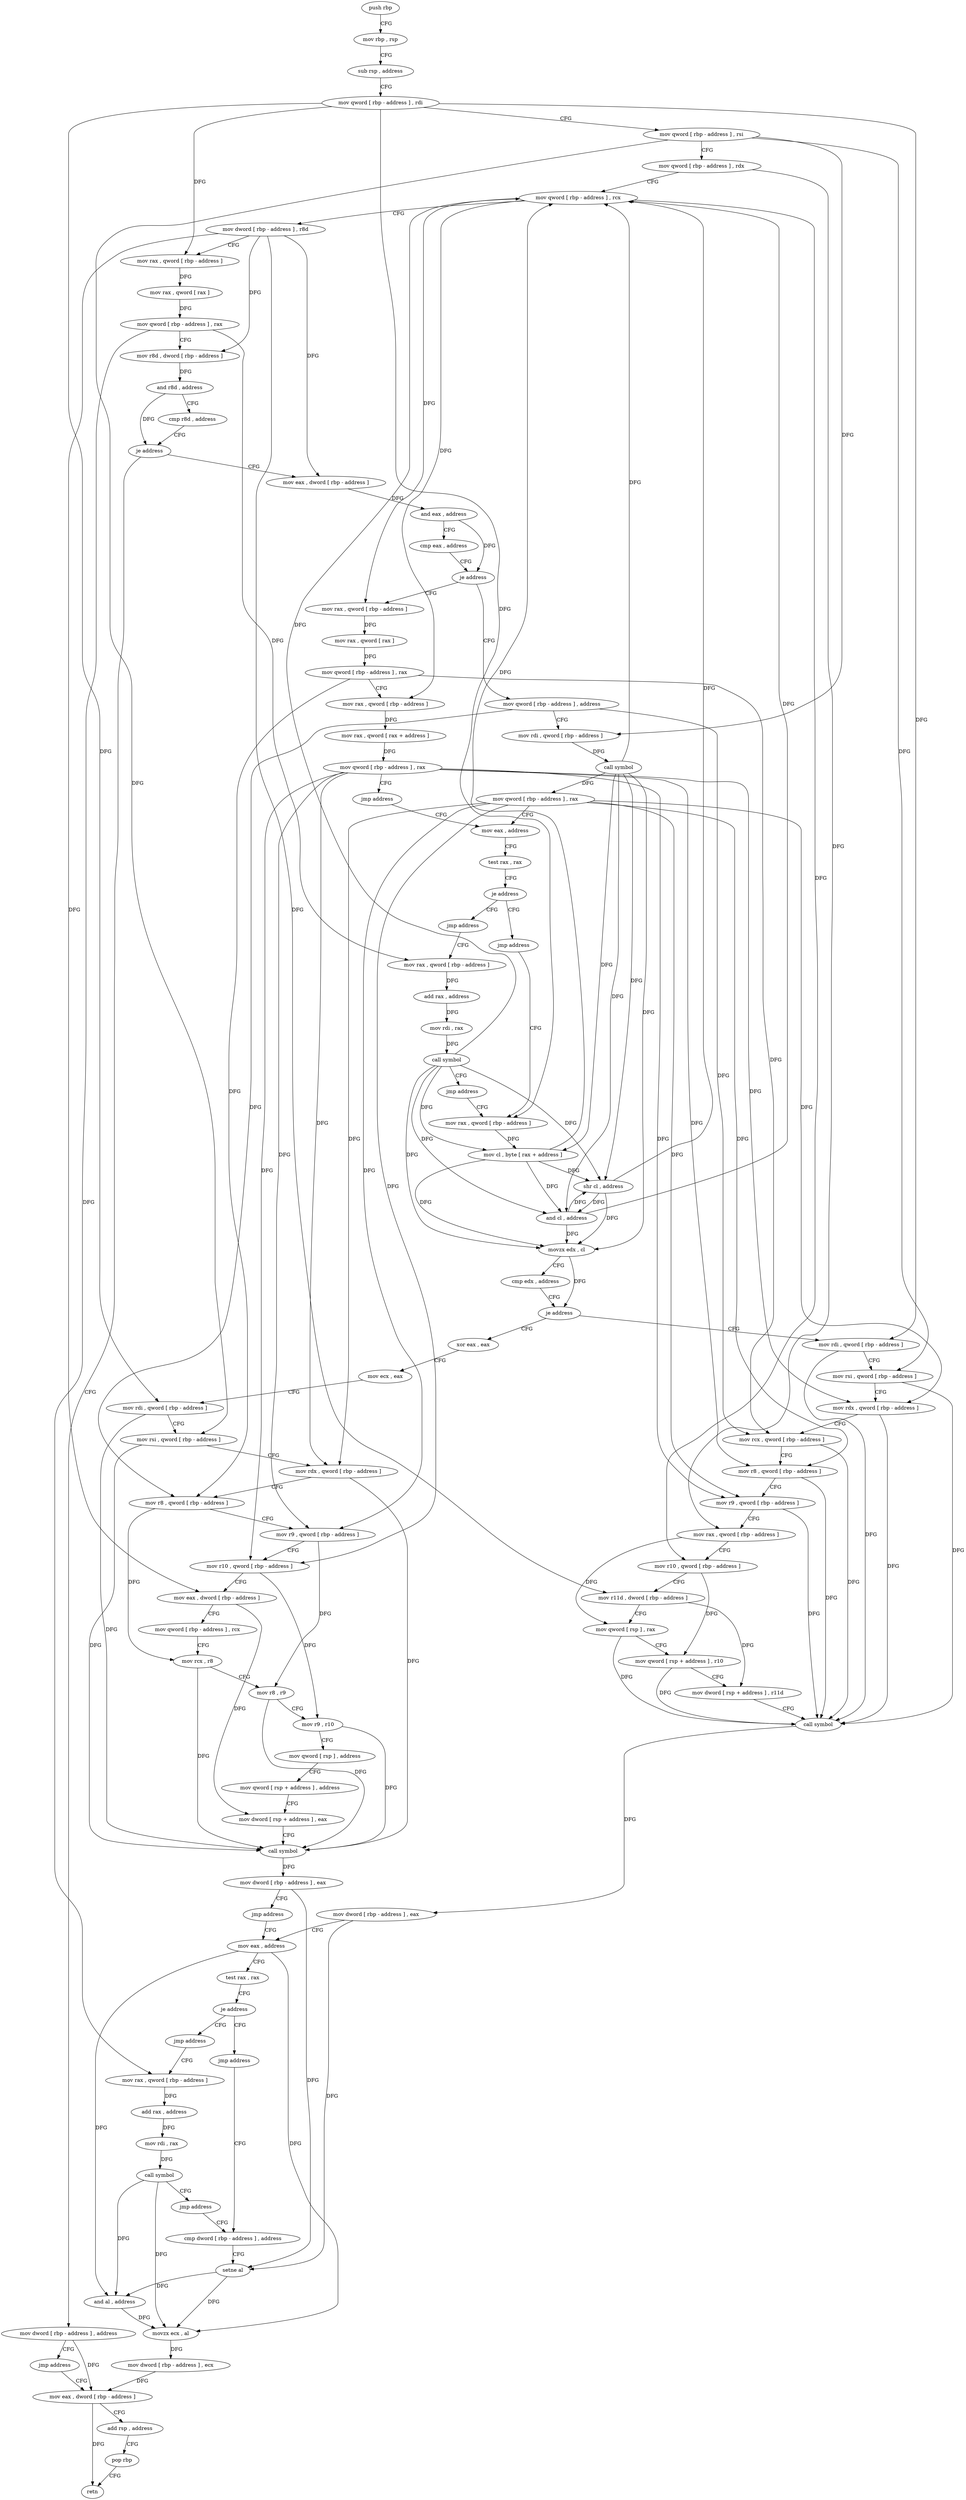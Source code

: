 digraph "func" {
"4227584" [label = "push rbp" ]
"4227585" [label = "mov rbp , rsp" ]
"4227588" [label = "sub rsp , address" ]
"4227592" [label = "mov qword [ rbp - address ] , rdi" ]
"4227596" [label = "mov qword [ rbp - address ] , rsi" ]
"4227600" [label = "mov qword [ rbp - address ] , rdx" ]
"4227604" [label = "mov qword [ rbp - address ] , rcx" ]
"4227608" [label = "mov dword [ rbp - address ] , r8d" ]
"4227612" [label = "mov rax , qword [ rbp - address ]" ]
"4227616" [label = "mov rax , qword [ rax ]" ]
"4227619" [label = "mov qword [ rbp - address ] , rax" ]
"4227623" [label = "mov r8d , dword [ rbp - address ]" ]
"4227627" [label = "and r8d , address" ]
"4227631" [label = "cmp r8d , address" ]
"4227635" [label = "je address" ]
"4227653" [label = "mov eax , dword [ rbp - address ]" ]
"4227641" [label = "mov dword [ rbp - address ] , address" ]
"4227656" [label = "and eax , address" ]
"4227659" [label = "cmp eax , address" ]
"4227662" [label = "je address" ]
"4227696" [label = "mov qword [ rbp - address ] , address" ]
"4227668" [label = "mov rax , qword [ rbp - address ]" ]
"4227648" [label = "jmp address" ]
"4227987" [label = "mov eax , dword [ rbp - address ]" ]
"4227704" [label = "mov rdi , qword [ rbp - address ]" ]
"4227708" [label = "call symbol" ]
"4227713" [label = "mov qword [ rbp - address ] , rax" ]
"4227717" [label = "mov eax , address" ]
"4227672" [label = "mov rax , qword [ rax ]" ]
"4227675" [label = "mov qword [ rbp - address ] , rax" ]
"4227679" [label = "mov rax , qword [ rbp - address ]" ]
"4227683" [label = "mov rax , qword [ rax + address ]" ]
"4227687" [label = "mov qword [ rbp - address ] , rax" ]
"4227691" [label = "jmp address" ]
"4227990" [label = "add rsp , address" ]
"4227994" [label = "pop rbp" ]
"4227995" [label = "retn" ]
"4227759" [label = "jmp address" ]
"4227764" [label = "mov rax , qword [ rbp - address ]" ]
"4227731" [label = "jmp address" ]
"4227736" [label = "mov rax , qword [ rbp - address ]" ]
"4227722" [label = "test rax , rax" ]
"4227725" [label = "je address" ]
"4227768" [label = "mov cl , byte [ rax + address ]" ]
"4227771" [label = "shr cl , address" ]
"4227774" [label = "and cl , address" ]
"4227777" [label = "movzx edx , cl" ]
"4227780" [label = "cmp edx , address" ]
"4227783" [label = "je address" ]
"4227867" [label = "mov rdi , qword [ rbp - address ]" ]
"4227789" [label = "xor eax , eax" ]
"4227740" [label = "add rax , address" ]
"4227746" [label = "mov rdi , rax" ]
"4227749" [label = "call symbol" ]
"4227754" [label = "jmp address" ]
"4227871" [label = "mov rsi , qword [ rbp - address ]" ]
"4227875" [label = "mov rdx , qword [ rbp - address ]" ]
"4227879" [label = "mov rcx , qword [ rbp - address ]" ]
"4227883" [label = "mov r8 , qword [ rbp - address ]" ]
"4227887" [label = "mov r9 , qword [ rbp - address ]" ]
"4227891" [label = "mov rax , qword [ rbp - address ]" ]
"4227895" [label = "mov r10 , qword [ rbp - address ]" ]
"4227899" [label = "mov r11d , dword [ rbp - address ]" ]
"4227903" [label = "mov qword [ rsp ] , rax" ]
"4227907" [label = "mov qword [ rsp + address ] , r10" ]
"4227912" [label = "mov dword [ rsp + address ] , r11d" ]
"4227917" [label = "call symbol" ]
"4227922" [label = "mov dword [ rbp - address ] , eax" ]
"4227925" [label = "mov eax , address" ]
"4227791" [label = "mov ecx , eax" ]
"4227793" [label = "mov rdi , qword [ rbp - address ]" ]
"4227797" [label = "mov rsi , qword [ rbp - address ]" ]
"4227801" [label = "mov rdx , qword [ rbp - address ]" ]
"4227805" [label = "mov r8 , qword [ rbp - address ]" ]
"4227809" [label = "mov r9 , qword [ rbp - address ]" ]
"4227813" [label = "mov r10 , qword [ rbp - address ]" ]
"4227817" [label = "mov eax , dword [ rbp - address ]" ]
"4227820" [label = "mov qword [ rbp - address ] , rcx" ]
"4227824" [label = "mov rcx , r8" ]
"4227827" [label = "mov r8 , r9" ]
"4227830" [label = "mov r9 , r10" ]
"4227833" [label = "mov qword [ rsp ] , address" ]
"4227841" [label = "mov qword [ rsp + address ] , address" ]
"4227850" [label = "mov dword [ rsp + address ] , eax" ]
"4227854" [label = "call symbol" ]
"4227859" [label = "mov dword [ rbp - address ] , eax" ]
"4227862" [label = "jmp address" ]
"4227967" [label = "jmp address" ]
"4227972" [label = "cmp dword [ rbp - address ] , address" ]
"4227939" [label = "jmp address" ]
"4227944" [label = "mov rax , qword [ rbp - address ]" ]
"4227930" [label = "test rax , rax" ]
"4227933" [label = "je address" ]
"4227976" [label = "setne al" ]
"4227979" [label = "and al , address" ]
"4227981" [label = "movzx ecx , al" ]
"4227984" [label = "mov dword [ rbp - address ] , ecx" ]
"4227948" [label = "add rax , address" ]
"4227954" [label = "mov rdi , rax" ]
"4227957" [label = "call symbol" ]
"4227962" [label = "jmp address" ]
"4227584" -> "4227585" [ label = "CFG" ]
"4227585" -> "4227588" [ label = "CFG" ]
"4227588" -> "4227592" [ label = "CFG" ]
"4227592" -> "4227596" [ label = "CFG" ]
"4227592" -> "4227612" [ label = "DFG" ]
"4227592" -> "4227764" [ label = "DFG" ]
"4227592" -> "4227867" [ label = "DFG" ]
"4227592" -> "4227793" [ label = "DFG" ]
"4227596" -> "4227600" [ label = "CFG" ]
"4227596" -> "4227704" [ label = "DFG" ]
"4227596" -> "4227871" [ label = "DFG" ]
"4227596" -> "4227797" [ label = "DFG" ]
"4227600" -> "4227604" [ label = "CFG" ]
"4227600" -> "4227891" [ label = "DFG" ]
"4227604" -> "4227608" [ label = "CFG" ]
"4227604" -> "4227668" [ label = "DFG" ]
"4227604" -> "4227679" [ label = "DFG" ]
"4227604" -> "4227895" [ label = "DFG" ]
"4227608" -> "4227612" [ label = "CFG" ]
"4227608" -> "4227623" [ label = "DFG" ]
"4227608" -> "4227653" [ label = "DFG" ]
"4227608" -> "4227899" [ label = "DFG" ]
"4227608" -> "4227817" [ label = "DFG" ]
"4227612" -> "4227616" [ label = "DFG" ]
"4227616" -> "4227619" [ label = "DFG" ]
"4227619" -> "4227623" [ label = "CFG" ]
"4227619" -> "4227736" [ label = "DFG" ]
"4227619" -> "4227944" [ label = "DFG" ]
"4227623" -> "4227627" [ label = "DFG" ]
"4227627" -> "4227631" [ label = "CFG" ]
"4227627" -> "4227635" [ label = "DFG" ]
"4227631" -> "4227635" [ label = "CFG" ]
"4227635" -> "4227653" [ label = "CFG" ]
"4227635" -> "4227641" [ label = "CFG" ]
"4227653" -> "4227656" [ label = "DFG" ]
"4227641" -> "4227648" [ label = "CFG" ]
"4227641" -> "4227987" [ label = "DFG" ]
"4227656" -> "4227659" [ label = "CFG" ]
"4227656" -> "4227662" [ label = "DFG" ]
"4227659" -> "4227662" [ label = "CFG" ]
"4227662" -> "4227696" [ label = "CFG" ]
"4227662" -> "4227668" [ label = "CFG" ]
"4227696" -> "4227704" [ label = "CFG" ]
"4227696" -> "4227879" [ label = "DFG" ]
"4227696" -> "4227805" [ label = "DFG" ]
"4227668" -> "4227672" [ label = "DFG" ]
"4227648" -> "4227987" [ label = "CFG" ]
"4227987" -> "4227990" [ label = "CFG" ]
"4227987" -> "4227995" [ label = "DFG" ]
"4227704" -> "4227708" [ label = "DFG" ]
"4227708" -> "4227713" [ label = "DFG" ]
"4227708" -> "4227604" [ label = "DFG" ]
"4227708" -> "4227768" [ label = "DFG" ]
"4227708" -> "4227771" [ label = "DFG" ]
"4227708" -> "4227774" [ label = "DFG" ]
"4227708" -> "4227777" [ label = "DFG" ]
"4227713" -> "4227717" [ label = "CFG" ]
"4227713" -> "4227875" [ label = "DFG" ]
"4227713" -> "4227883" [ label = "DFG" ]
"4227713" -> "4227887" [ label = "DFG" ]
"4227713" -> "4227801" [ label = "DFG" ]
"4227713" -> "4227809" [ label = "DFG" ]
"4227713" -> "4227813" [ label = "DFG" ]
"4227717" -> "4227722" [ label = "CFG" ]
"4227672" -> "4227675" [ label = "DFG" ]
"4227675" -> "4227679" [ label = "CFG" ]
"4227675" -> "4227879" [ label = "DFG" ]
"4227675" -> "4227805" [ label = "DFG" ]
"4227679" -> "4227683" [ label = "DFG" ]
"4227683" -> "4227687" [ label = "DFG" ]
"4227687" -> "4227691" [ label = "CFG" ]
"4227687" -> "4227875" [ label = "DFG" ]
"4227687" -> "4227883" [ label = "DFG" ]
"4227687" -> "4227887" [ label = "DFG" ]
"4227687" -> "4227801" [ label = "DFG" ]
"4227687" -> "4227809" [ label = "DFG" ]
"4227687" -> "4227813" [ label = "DFG" ]
"4227691" -> "4227717" [ label = "CFG" ]
"4227990" -> "4227994" [ label = "CFG" ]
"4227994" -> "4227995" [ label = "CFG" ]
"4227759" -> "4227764" [ label = "CFG" ]
"4227764" -> "4227768" [ label = "DFG" ]
"4227731" -> "4227736" [ label = "CFG" ]
"4227736" -> "4227740" [ label = "DFG" ]
"4227722" -> "4227725" [ label = "CFG" ]
"4227725" -> "4227759" [ label = "CFG" ]
"4227725" -> "4227731" [ label = "CFG" ]
"4227768" -> "4227771" [ label = "DFG" ]
"4227768" -> "4227604" [ label = "DFG" ]
"4227768" -> "4227774" [ label = "DFG" ]
"4227768" -> "4227777" [ label = "DFG" ]
"4227771" -> "4227774" [ label = "DFG" ]
"4227771" -> "4227604" [ label = "DFG" ]
"4227771" -> "4227777" [ label = "DFG" ]
"4227774" -> "4227777" [ label = "DFG" ]
"4227774" -> "4227604" [ label = "DFG" ]
"4227774" -> "4227771" [ label = "DFG" ]
"4227777" -> "4227780" [ label = "CFG" ]
"4227777" -> "4227783" [ label = "DFG" ]
"4227780" -> "4227783" [ label = "CFG" ]
"4227783" -> "4227867" [ label = "CFG" ]
"4227783" -> "4227789" [ label = "CFG" ]
"4227867" -> "4227871" [ label = "CFG" ]
"4227867" -> "4227917" [ label = "DFG" ]
"4227789" -> "4227791" [ label = "CFG" ]
"4227740" -> "4227746" [ label = "DFG" ]
"4227746" -> "4227749" [ label = "DFG" ]
"4227749" -> "4227754" [ label = "CFG" ]
"4227749" -> "4227604" [ label = "DFG" ]
"4227749" -> "4227771" [ label = "DFG" ]
"4227749" -> "4227774" [ label = "DFG" ]
"4227749" -> "4227777" [ label = "DFG" ]
"4227749" -> "4227768" [ label = "DFG" ]
"4227754" -> "4227764" [ label = "CFG" ]
"4227871" -> "4227875" [ label = "CFG" ]
"4227871" -> "4227917" [ label = "DFG" ]
"4227875" -> "4227879" [ label = "CFG" ]
"4227875" -> "4227917" [ label = "DFG" ]
"4227879" -> "4227883" [ label = "CFG" ]
"4227879" -> "4227917" [ label = "DFG" ]
"4227883" -> "4227887" [ label = "CFG" ]
"4227883" -> "4227917" [ label = "DFG" ]
"4227887" -> "4227891" [ label = "CFG" ]
"4227887" -> "4227917" [ label = "DFG" ]
"4227891" -> "4227895" [ label = "CFG" ]
"4227891" -> "4227903" [ label = "DFG" ]
"4227895" -> "4227899" [ label = "CFG" ]
"4227895" -> "4227907" [ label = "DFG" ]
"4227899" -> "4227903" [ label = "CFG" ]
"4227899" -> "4227912" [ label = "DFG" ]
"4227903" -> "4227907" [ label = "CFG" ]
"4227903" -> "4227917" [ label = "DFG" ]
"4227907" -> "4227912" [ label = "CFG" ]
"4227907" -> "4227917" [ label = "DFG" ]
"4227912" -> "4227917" [ label = "CFG" ]
"4227917" -> "4227922" [ label = "DFG" ]
"4227922" -> "4227925" [ label = "CFG" ]
"4227922" -> "4227976" [ label = "DFG" ]
"4227925" -> "4227930" [ label = "CFG" ]
"4227925" -> "4227979" [ label = "DFG" ]
"4227925" -> "4227981" [ label = "DFG" ]
"4227791" -> "4227793" [ label = "CFG" ]
"4227793" -> "4227797" [ label = "CFG" ]
"4227793" -> "4227854" [ label = "DFG" ]
"4227797" -> "4227801" [ label = "CFG" ]
"4227797" -> "4227854" [ label = "DFG" ]
"4227801" -> "4227805" [ label = "CFG" ]
"4227801" -> "4227854" [ label = "DFG" ]
"4227805" -> "4227809" [ label = "CFG" ]
"4227805" -> "4227824" [ label = "DFG" ]
"4227809" -> "4227813" [ label = "CFG" ]
"4227809" -> "4227827" [ label = "DFG" ]
"4227813" -> "4227817" [ label = "CFG" ]
"4227813" -> "4227830" [ label = "DFG" ]
"4227817" -> "4227820" [ label = "CFG" ]
"4227817" -> "4227850" [ label = "DFG" ]
"4227820" -> "4227824" [ label = "CFG" ]
"4227824" -> "4227827" [ label = "CFG" ]
"4227824" -> "4227854" [ label = "DFG" ]
"4227827" -> "4227830" [ label = "CFG" ]
"4227827" -> "4227854" [ label = "DFG" ]
"4227830" -> "4227833" [ label = "CFG" ]
"4227830" -> "4227854" [ label = "DFG" ]
"4227833" -> "4227841" [ label = "CFG" ]
"4227841" -> "4227850" [ label = "CFG" ]
"4227850" -> "4227854" [ label = "CFG" ]
"4227854" -> "4227859" [ label = "DFG" ]
"4227859" -> "4227862" [ label = "CFG" ]
"4227859" -> "4227976" [ label = "DFG" ]
"4227862" -> "4227925" [ label = "CFG" ]
"4227967" -> "4227972" [ label = "CFG" ]
"4227972" -> "4227976" [ label = "CFG" ]
"4227939" -> "4227944" [ label = "CFG" ]
"4227944" -> "4227948" [ label = "DFG" ]
"4227930" -> "4227933" [ label = "CFG" ]
"4227933" -> "4227967" [ label = "CFG" ]
"4227933" -> "4227939" [ label = "CFG" ]
"4227976" -> "4227979" [ label = "DFG" ]
"4227976" -> "4227981" [ label = "DFG" ]
"4227979" -> "4227981" [ label = "DFG" ]
"4227981" -> "4227984" [ label = "DFG" ]
"4227984" -> "4227987" [ label = "DFG" ]
"4227948" -> "4227954" [ label = "DFG" ]
"4227954" -> "4227957" [ label = "DFG" ]
"4227957" -> "4227962" [ label = "CFG" ]
"4227957" -> "4227979" [ label = "DFG" ]
"4227957" -> "4227981" [ label = "DFG" ]
"4227962" -> "4227972" [ label = "CFG" ]
}
